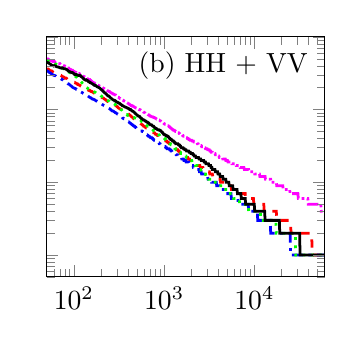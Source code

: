 % This file was created by matlab2tikz v0.0.7.
% Copyright (c) 2008--2010, Nico Schlömer <nico.schloemer@gmail.com>
% All rights reserved.
% 
% The latest updates can be retrieved from
%   http://www.mathworks.com/matlabcentral/fileexchange/22022-matlab2tikz
% where you can also make suggestions and rate matlab2tikz.
% 
\begin{tikzpicture}

% defining custom colors
\definecolor{mycolor1}{rgb}{1,0,1}


\begin{loglogaxis}[%
scale only axis,
width= 1.39in,
height= 1.2in,
xmin=50, xmax=60000,
ymin=0.0, ymax=1,
yticklabels={},
axis on top]
\addplot [
color=red,
dashed,
line width=1.0pt
]
coordinates{ (50,0.361) (51,0.361) (52,0.362) (52,0.362) (53,0.355) (53,0.355) (54,0.348) (55,0.34) (55,0.34) (56,0.342) (56,0.342) (57,0.34) (58,0.333) (58,0.333) (59,0.326) (60,0.322) (60,0.322) (61,0.322) (62,0.322) (62,0.322) (63,0.317) (64,0.312) (64,0.312) (65,0.307) (66,0.309) (67,0.31) (67,0.31) (68,0.307) (69,0.301) (70,0.297) (70,0.297) (71,0.298) (72,0.296) (73,0.291) (74,0.287) (74,0.287) (75,0.282) (76,0.283) (77,0.282) (78,0.278) (79,0.274) (80,0.27) (80,0.27) (81,0.271) (82,0.272) (83,0.269) (84,0.266) (85,0.262) (86,0.262) (87,0.263) (88,0.258) (89,0.255) (90,0.251) (91,0.251) (92,0.251) (93,0.248) (94,0.247) (95,0.245) (96,0.245) (97,0.245) (98,0.242) (99,0.239) (100,0.237) (102,0.237) (103,0.235) (104,0.233) (105,0.23) (106,0.23) (107,0.23) (109,0.225) (110,0.222) (111,0.222) (112,0.223) (113,0.22) (115,0.217) (116,0.217) (117,0.217) (119,0.211) (120,0.21) (121,0.209) (123,0.207) (124,0.205) (125,0.204) (127,0.204) (128,0.202) (130,0.198) (131,0.198) (132,0.198) (134,0.194) (135,0.193) (137,0.192) (138,0.191) (140,0.188) (142,0.189) (143,0.187) (145,0.185) (146,0.186) (148,0.185) (150,0.182) (151,0.183) (153,0.181) (155,0.178) (156,0.178) (158,0.178) (160,0.175) (162,0.175) (163,0.174) (165,0.171) (167,0.171) (169,0.168) (171,0.167) (173,0.166) (175,0.164) (177,0.163) (178,0.162) (180,0.16) (182,0.16) (184,0.159) (187,0.158) (189,0.156) (191,0.156) (193,0.155) (195,0.152) (197,0.151) (199,0.15) (202,0.149) (204,0.147) (206,0.146) (208,0.146) (211,0.145) (213,0.144) (215,0.142) (218,0.14) (220,0.139) (223,0.138) (225,0.136) (228,0.135) (230,0.133) (233,0.132) (235,0.13) (238,0.129) (240,0.129) (243,0.128) (246,0.127) (249,0.126) (251,0.126) (254,0.125) (257,0.124) (260,0.122) (263,0.122) (266,0.12) (268,0.12) (271,0.12) (274,0.12) (278,0.118) (281,0.117) (284,0.116) (287,0.116) (290,0.114) (293,0.113) (297,0.112) (300,0.11) (303,0.109) (306,0.109) (310,0.106) (313,0.105) (317,0.104) (320,0.103) (324,0.103) (327,0.102) (331,0.101) (335,0.101) (338,0.101) (342,0.1) (346,0.098) (350,0.097) (354,0.096) (358,0.095) (362,0.095) (366,0.094) (370,0.093) (374,0.092) (378,0.093) (382,0.092) (386,0.09) (391,0.089) (395,0.088) (399,0.088) (404,0.087) (408,0.085) (413,0.085) (417,0.084) (422,0.083) (427,0.082) (431,0.081) (436,0.08) (441,0.079) (446,0.078) (451,0.077) (456,0.076) (461,0.075) (466,0.075) (471,0.073) (476,0.073) (482,0.072) (487,0.071) (492,0.071) (498,0.07) (503,0.07) (509,0.069) (515,0.068) (520,0.067) (526,0.066) (532,0.066) (538,0.065) (544,0.065) (550,0.064) (556,0.064) (562,0.063) (568,0.062) (575,0.062) (581,0.061) (587,0.06) (594,0.059) (601,0.059) (607,0.059) (614,0.058) (621,0.057) (628,0.057) (635,0.056) (642,0.056) (649,0.056) (656,0.055) (663,0.055) (670,0.054) (678,0.054) (685,0.053) (693,0.052) (701,0.052) (708,0.052) (716,0.051) (724,0.051) (732,0.05) (740,0.049) (749,0.049) (757,0.049) (765,0.048) (774,0.048) (782,0.048) (791,0.047) (800,0.046) (809,0.046) (818,0.046) (827,0.045) (836,0.045) (845,0.044) (854,0.044) (864,0.044) (873,0.043) (883,0.043) (893,0.043) (903,0.042) (913,0.042) (923,0.042) (933,0.041) (944,0.04) (954,0.04) (965,0.04) (975,0.039) (986,0.039) (997,0.039) (1008,0.038) (1019,0.038) (1030,0.038) (1042,0.037) (1053,0.037) (1065,0.037) (1077,0.036) (1089,0.036) (1101,0.036) (1113,0.035) (1125,0.035) (1138,0.034) (1151,0.034) (1163,0.034) (1176,0.033) (1189,0.033) (1202,0.033) (1216,0.032) (1229,0.032) (1243,0.031) (1257,0.031) (1270,0.031) (1285,0.03) (1299,0.03) (1313,0.03) (1328,0.029) (1342,0.029) (1357,0.029) (1372,0.028) (1387,0.028) (1403,0.028) (1418,0.028) (1434,0.027) (1450,0.027) (1466,0.027) (1482,0.026) (1499,0.026) (1515,0.025) (1532,0.025) (1549,0.025) (1566,0.025) (1584,0.024) (1601,0.024) (1619,0.024) (1637,0.024) (1655,0.023) (1673,0.023) (1692,0.023) (1711,0.023) (1730,0.022) (1749,0.022) (1768,0.022) (1788,0.022) (1807,0.022) (1827,0.022) (1848,0.021) (1868,0.021) (1889,0.021) (1910,0.021) (1931,0.02) (1952,0.02) (1974,0.02) (1996,0.02) (2018,0.02) (2040,0.019) (2063,0.019) (2086,0.019) (2109,0.019) (2132,0.019) (2156,0.018) (2180,0.018) (2204,0.018) (2228,0.018) (2253,0.018) (2278,0.018) (2303,0.018) (2329,0.017) (2354,0.017) (2380,0.017) (2407,0.017) (2433,0.017) (2460,0.017) (2488,0.017) (2515,0.016) (2543,0.016) (2571,0.016) (2600,0.016) (2629,0.016) (2658,0.016) (2687,0.016) (2717,0.015) (2747,0.015) (2777,0.015) (2808,0.015) (2839,0.015) (2871,0.015) (2902,0.014) (2935,0.014) (2967,0.014) (3000,0.014) (3033,0.014) (3067,0.014) (3101,0.014) (3135,0.014) (3170,0.014) (3205,0.013) (3240,0.013) (3276,0.013) (3313,0.013) (3349,0.013) (3386,0.013) (3424,0.013) (3462,0.012) (3500,0.012) (3539,0.012) (3578,0.012) (3618,0.012) (3658,0.012) (3698,0.012) (3739,0.012) (3781,0.011) (3823,0.011) (3865,0.011) (3908,0.011) (3951,0.011) (3995,0.011) (4039,0.011) (4084,0.011) (4129,0.011) (4175,0.011) (4221,0.01) (4268,0.01) (4315,0.01) (4363,0.01) (4411,0.01) (4460,0.01) (4509,0.01) (4559,0.01) (4610,0.01) (4661,0.01) (4712,0.01) (4765,0.009) (4817,0.009) (4871,0.009) (4925,0.009) (4979,0.009) (5034,0.009) (5090,0.009) (5147,0.009) (5204,0.009) (5261,0.009) (5319,0.009) (5378,0.009) (5438,0.009) (5498,0.009) (5559,0.008) (5621,0.008) (5683,0.008) (5746,0.008) (5809,0.008) (5874,0.008) (5939,0.008) (6005,0.008) (6071,0.008) (6138,0.008) (6206,0.008) (6275,0.008) (6345,0.008) (6415,0.008) (6486,0.007) (6558,0.007) (6630,0.007) (6704,0.007) (6778,0.007) (6853,0.007) (6929,0.007) (7006,0.007) (7083,0.007) (7162,0.007) (7241,0.007) (7321,0.007) (7402,0.007) (7484,0.007) (7567,0.007) (7651,0.007) (7736,0.007) (7821,0.007) (7908,0.007) (7996,0.006) (8084,0.006) (8174,0.006) (8264,0.006) (8356,0.006) (8448,0.006) (8542,0.006) (8636,0.006) (8732,0.006) (8829,0.006) (8926,0.006) (9025,0.006) (9125,0.006) (9226,0.006) (9329,0.006) (9432,0.006) (9536,0.006) (9642,0.006) (9749,0.006) (9857,0.005) (9966,0.005) (10076,0.005) (10188,0.005) (10301,0.005) (10415,0.005) (10530,0.005) (10647,0.005) (10764,0.005) (10884,0.005) (11004,0.005) (11126,0.005) (11249,0.005) (11374,0.005) (11500,0.005) (11627,0.005) (11756,0.005) (11886,0.005) (12018,0.005) (12151,0.005) (12285,0.005) (12422,0.005) (12559,0.005) (12698,0.005) (12839,0.004) (12981,0.004) (13125,0.004) (13270,0.004) (13417,0.004) (13566,0.004) (13716,0.004) (13868,0.004) (14021,0.004) (14177,0.004) (14334,0.004) (14492,0.004) (14653,0.004) (14815,0.004) (14979,0.004) (15145,0.004) (15313,0.004) (15482,0.004) (15654,0.004) (15827,0.004) (16002,0.004) (16180,0.004) (16359,0.004) (16540,0.004) (16723,0.004) (16908,0.004) (17096,0.004) (17285,0.004) (17476,0.004) (17670,0.003) (17866,0.003) (18063,0.003) (18263,0.003) (18466,0.003) (18670,0.003) (18877,0.003) (19086,0.003) (19297,0.003) (19511,0.003) (19727,0.003) (19946,0.003) (20166,0.003) (20390,0.003) (20616,0.003) (20844,0.003) (21075,0.003) (21308,0.003) (21544,0.003) (21783,0.003) (22024,0.003) (22268,0.003) (22514,0.003) (22764,0.003) (23016,0.003) (23271,0.003) (23528,0.003) (23789,0.003) (24052,0.003) (24319,0.003) (24588,0.003) (24860,0.003) (25136,0.003) (25414,0.002) (25695,0.002) (25980,0.002) (26268,0.002) (26559,0.002) (26853,0.002) (27150,0.002) (27451,0.002) (27755,0.002) (28062,0.002) (28373,0.002) (28687,0.002) (29005,0.002) (29326,0.002) (29651,0.002) (29979,0.002) (30311,0.002) (30647,0.002) (30986,0.002) (31329,0.002) (31676,0.002) (32027,0.002) (32382,0.002) (32740,0.002) (33103,0.002) (33470,0.002) (33840,0.002) (34215,0.002) (34594,0.002) (34977,0.002) (35364,0.002) (35756,0.002) (36152,0.002) (36552,0.002) (36957,0.002) (37366,0.002) (37780,0.002) (38198,0.002) (38621,0.002) (39049,0.002) (39482,0.002) (39919,0.002) (40361,0.002) (40808,0.002) (41260,0.002) (41717,0.002) (42179,0.002) (42646,0.002) (43118,0.002) (43595,0.001) (44078,0.001) (44566,0.001) (45060,0.001) (45559,0.001) (46063,0.001) (46574,0.001) (47089,0.001) (47611,0.001) (48138,0.001) (48671,0.001) (49210,0.001) (49755,0.001) (50306,0.001) (50863,0.001) (51426,0.001) (51996,0.001) (52572,0.001) (53154,0.001) (53743,0.001) (54338,0.001) (54939,0.001) (55548,0.001) (56163,0.001) (56785,0.001) (57414,0.001) (58050,0.001) (58692,0.001) (59342,0.001) (60000,0.001)
};

\addplot [
color=mycolor1,
dash pattern=on 4pt off 1pt on 1pt off 1pt on 1pt off 1pt,
line width=1.0pt
]
coordinates{ (50,0.499) (51,0.498) (52,0.497) (52,0.497) (53,0.486) (53,0.486) (54,0.472) (55,0.471) (55,0.471) (56,0.472) (56,0.472) (57,0.472) (58,0.46) (58,0.46) (59,0.459) (60,0.458) (60,0.458) (61,0.459) (62,0.447) (62,0.447) (63,0.437) (64,0.437) (64,0.437) (65,0.435) (66,0.435) (67,0.426) (67,0.426) (68,0.426) (69,0.428) (70,0.429) (70,0.429) (71,0.42) (72,0.412) (73,0.412) (74,0.412) (74,0.412) (75,0.411) (76,0.404) (77,0.402) (78,0.401) (79,0.4) (80,0.392) (80,0.392) (81,0.384) (82,0.382) (83,0.381) (84,0.382) (85,0.374) (86,0.373) (87,0.374) (88,0.373) (89,0.364) (90,0.357) (91,0.358) (92,0.357) (93,0.355) (94,0.349) (95,0.349) (96,0.349) (97,0.348) (98,0.342) (99,0.335) (100,0.336) (102,0.333) (103,0.328) (104,0.327) (105,0.326) (106,0.325) (107,0.319) (109,0.314) (110,0.313) (111,0.315) (112,0.311) (113,0.311) (115,0.313) (116,0.308) (117,0.303) (119,0.305) (120,0.305) (121,0.299) (123,0.298) (124,0.297) (125,0.293) (127,0.289) (128,0.286) (130,0.281) (131,0.282) (132,0.282) (134,0.278) (135,0.274) (137,0.275) (138,0.275) (140,0.269) (142,0.267) (143,0.264) (145,0.261) (146,0.26) (148,0.257) (150,0.256) (151,0.257) (153,0.251) (155,0.248) (156,0.249) (158,0.245) (160,0.242) (162,0.236) (163,0.237) (165,0.236) (167,0.233) (169,0.233) (171,0.227) (173,0.226) (175,0.224) (177,0.223) (178,0.222) (180,0.218) (182,0.219) (184,0.217) (187,0.216) (189,0.212) (191,0.212) (193,0.21) (195,0.21) (197,0.209) (199,0.208) (202,0.206) (204,0.206) (206,0.205) (208,0.202) (211,0.199) (213,0.197) (215,0.194) (218,0.194) (220,0.192) (223,0.192) (225,0.188) (228,0.188) (230,0.187) (233,0.184) (235,0.183) (238,0.181) (240,0.181) (243,0.179) (246,0.177) (249,0.177) (251,0.175) (254,0.173) (257,0.171) (260,0.17) (263,0.168) (266,0.168) (268,0.167) (271,0.165) (274,0.163) (278,0.163) (281,0.162) (284,0.16) (287,0.159) (290,0.159) (293,0.156) (297,0.154) (300,0.153) (303,0.152) (306,0.15) (310,0.148) (313,0.148) (317,0.145) (320,0.144) (324,0.142) (327,0.142) (331,0.14) (335,0.139) (338,0.138) (342,0.136) (346,0.135) (350,0.134) (354,0.134) (358,0.133) (362,0.131) (366,0.13) (370,0.129) (374,0.128) (378,0.127) (382,0.126) (386,0.125) (391,0.123) (395,0.123) (399,0.122) (404,0.12) (408,0.12) (413,0.119) (417,0.117) (422,0.116) (427,0.114) (431,0.114) (436,0.113) (441,0.112) (446,0.113) (451,0.112) (456,0.111) (461,0.11) (466,0.109) (471,0.108) (476,0.107) (482,0.106) (487,0.105) (492,0.105) (498,0.104) (503,0.103) (509,0.103) (515,0.101) (520,0.101) (526,0.1) (532,0.1) (538,0.1) (544,0.099) (550,0.099) (556,0.098) (562,0.097) (568,0.096) (575,0.095) (581,0.094) (587,0.094) (594,0.092) (601,0.092) (607,0.091) (614,0.09) (621,0.088) (628,0.088) (635,0.087) (642,0.087) (649,0.086) (656,0.086) (663,0.085) (670,0.085) (678,0.084) (685,0.084) (693,0.082) (701,0.082) (708,0.081) (716,0.081) (724,0.08) (732,0.08) (740,0.08) (749,0.079) (757,0.079) (765,0.078) (774,0.078) (782,0.078) (791,0.077) (800,0.076) (809,0.076) (818,0.075) (827,0.074) (836,0.074) (845,0.074) (854,0.073) (864,0.072) (873,0.072) (883,0.072) (893,0.071) (903,0.07) (913,0.07) (923,0.069) (933,0.068) (944,0.068) (954,0.067) (965,0.066) (975,0.066) (986,0.065) (997,0.064) (1008,0.064) (1019,0.063) (1030,0.063) (1042,0.063) (1053,0.062) (1065,0.062) (1077,0.061) (1089,0.06) (1101,0.06) (1113,0.06) (1125,0.059) (1138,0.058) (1151,0.058) (1163,0.057) (1176,0.056) (1189,0.056) (1202,0.055) (1216,0.054) (1229,0.054) (1243,0.053) (1257,0.053) (1270,0.052) (1285,0.052) (1299,0.052) (1313,0.051) (1328,0.051) (1342,0.05) (1357,0.05) (1372,0.049) (1387,0.049) (1403,0.049) (1418,0.048) (1434,0.048) (1450,0.048) (1466,0.047) (1482,0.047) (1499,0.046) (1515,0.046) (1532,0.046) (1549,0.045) (1566,0.045) (1584,0.045) (1601,0.044) (1619,0.044) (1637,0.043) (1655,0.043) (1673,0.043) (1692,0.042) (1711,0.042) (1730,0.042) (1749,0.041) (1768,0.041) (1788,0.041) (1807,0.04) (1827,0.04) (1848,0.04) (1868,0.039) (1889,0.039) (1910,0.039) (1931,0.038) (1952,0.038) (1974,0.038) (1996,0.038) (2018,0.038) (2040,0.037) (2063,0.037) (2086,0.037) (2109,0.037) (2132,0.036) (2156,0.036) (2180,0.036) (2204,0.036) (2228,0.036) (2253,0.035) (2278,0.035) (2303,0.035) (2329,0.034) (2354,0.034) (2380,0.034) (2407,0.033) (2433,0.033) (2460,0.033) (2488,0.032) (2515,0.032) (2543,0.032) (2571,0.032) (2600,0.031) (2629,0.031) (2658,0.031) (2687,0.031) (2717,0.031) (2747,0.03) (2777,0.03) (2808,0.03) (2839,0.03) (2871,0.029) (2902,0.029) (2935,0.029) (2967,0.029) (3000,0.029) (3033,0.028) (3067,0.028) (3101,0.028) (3135,0.028) (3170,0.028) (3205,0.027) (3240,0.027) (3276,0.027) (3313,0.026) (3349,0.026) (3386,0.026) (3424,0.026) (3462,0.025) (3500,0.025) (3539,0.025) (3578,0.025) (3618,0.025) (3658,0.025) (3698,0.024) (3739,0.024) (3781,0.024) (3823,0.024) (3865,0.023) (3908,0.023) (3951,0.023) (3995,0.023) (4039,0.023) (4084,0.022) (4129,0.022) (4175,0.022) (4221,0.022) (4268,0.022) (4315,0.022) (4363,0.022) (4411,0.022) (4460,0.021) (4509,0.021) (4559,0.021) (4610,0.021) (4661,0.021) (4712,0.021) (4765,0.021) (4817,0.02) (4871,0.02) (4925,0.02) (4979,0.02) (5034,0.02) (5090,0.019) (5147,0.019) (5204,0.019) (5261,0.019) (5319,0.019) (5378,0.019) (5438,0.019) (5498,0.019) (5559,0.019) (5621,0.018) (5683,0.018) (5746,0.018) (5809,0.018) (5874,0.018) (5939,0.018) (6005,0.018) (6071,0.018) (6138,0.018) (6206,0.018) (6275,0.017) (6345,0.017) (6415,0.017) (6486,0.017) (6558,0.017) (6630,0.017) (6704,0.017) (6778,0.017) (6853,0.017) (6929,0.016) (7006,0.016) (7083,0.016) (7162,0.016) (7241,0.016) (7321,0.016) (7402,0.016) (7484,0.016) (7567,0.016) (7651,0.016) (7736,0.015) (7821,0.015) (7908,0.015) (7996,0.015) (8084,0.015) (8174,0.015) (8264,0.015) (8356,0.015) (8448,0.015) (8542,0.015) (8636,0.015) (8732,0.014) (8829,0.014) (8926,0.014) (9025,0.014) (9125,0.014) (9226,0.014) (9329,0.014) (9432,0.014) (9536,0.014) (9642,0.014) (9749,0.014) (9857,0.014) (9966,0.014) (10076,0.013) (10188,0.013) (10301,0.013) (10415,0.013) (10530,0.013) (10647,0.013) (10764,0.013) (10884,0.013) (11004,0.013) (11126,0.013) (11249,0.013) (11374,0.013) (11500,0.012) (11627,0.012) (11756,0.012) (11886,0.012) (12018,0.012) (12151,0.012) (12285,0.012) (12422,0.012) (12559,0.012) (12698,0.012) (12839,0.012) (12981,0.012) (13125,0.012) (13270,0.011) (13417,0.011) (13566,0.011) (13716,0.011) (13868,0.011) (14021,0.011) (14177,0.011) (14334,0.011) (14492,0.011) (14653,0.011) (14815,0.011) (14979,0.011) (15145,0.011) (15313,0.01) (15482,0.01) (15654,0.01) (15827,0.01) (16002,0.01) (16180,0.01) (16359,0.01) (16540,0.01) (16723,0.01) (16908,0.01) (17096,0.01) (17285,0.01) (17476,0.01) (17670,0.009) (17866,0.009) (18063,0.009) (18263,0.009) (18466,0.009) (18670,0.009) (18877,0.009) (19086,0.009) (19297,0.009) (19511,0.009) (19727,0.009) (19946,0.009) (20166,0.009) (20390,0.009) (20616,0.009) (20844,0.008) (21075,0.008) (21308,0.008) (21544,0.008) (21783,0.008) (22024,0.008) (22268,0.008) (22514,0.008) (22764,0.008) (23016,0.008) (23271,0.008) (23528,0.008) (23789,0.008) (24052,0.008) (24319,0.008) (24588,0.008) (24860,0.007) (25136,0.007) (25414,0.007) (25695,0.007) (25980,0.007) (26268,0.007) (26559,0.007) (26853,0.007) (27150,0.007) (27451,0.007) (27755,0.007) (28062,0.007) (28373,0.007) (28687,0.007) (29005,0.007) (29326,0.007) (29651,0.007) (29979,0.007) (30311,0.007) (30647,0.006) (30986,0.006) (31329,0.006) (31676,0.006) (32027,0.006) (32382,0.006) (32740,0.006) (33103,0.006) (33470,0.006) (33840,0.006) (34215,0.006) (34594,0.006) (34977,0.006) (35364,0.006) (35756,0.006) (36152,0.006) (36552,0.006) (36957,0.006) (37366,0.006) (37780,0.006) (38198,0.006) (38621,0.006) (39049,0.006) (39482,0.005) (39919,0.005) (40361,0.005) (40808,0.005) (41260,0.005) (41717,0.005) (42179,0.005) (42646,0.005) (43118,0.005) (43595,0.005) (44078,0.005) (44566,0.005) (45060,0.005) (45559,0.005) (46063,0.005) (46574,0.005) (47089,0.005) (47611,0.005) (48138,0.005) (48671,0.005) (49210,0.005) (49755,0.005) (50306,0.005) (50863,0.005) (51426,0.005) (51996,0.005) (52572,0.005) (53154,0.005) (53743,0.005) (54338,0.005) (54939,0.004) (55548,0.004) (56163,0.004) (56785,0.004) (57414,0.004) (58050,0.004) (58692,0.004) (59342,0.004) (60000,0.004)
};

\addplot [
color=blue,
dash pattern=on 4pt off 2pt on 1pt off 2pt,
line width=1.0pt
]
coordinates{ (50,0.343) (51,0.339) (52,0.335) (52,0.335) (53,0.328) (53,0.328) (54,0.322) (55,0.319) (55,0.319) (56,0.313) (56,0.313) (57,0.308) (58,0.303) (58,0.303) (59,0.3) (60,0.296) (60,0.296) (61,0.295) (62,0.293) (62,0.293) (63,0.29) (64,0.285) (64,0.285) (65,0.282) (66,0.278) (67,0.275) (67,0.275) (68,0.274) (69,0.272) (70,0.27) (70,0.27) (71,0.268) (72,0.264) (73,0.263) (74,0.26) (74,0.26) (75,0.257) (76,0.254) (77,0.249) (78,0.245) (79,0.243) (80,0.242) (80,0.242) (81,0.24) (82,0.237) (83,0.236) (84,0.234) (85,0.231) (86,0.227) (87,0.227) (88,0.224) (89,0.222) (90,0.22) (91,0.217) (92,0.214) (93,0.212) (94,0.21) (95,0.208) (96,0.205) (97,0.202) (98,0.201) (99,0.2) (100,0.199) (102,0.196) (103,0.195) (104,0.195) (105,0.194) (106,0.191) (107,0.191) (109,0.187) (110,0.185) (111,0.185) (112,0.183) (113,0.183) (115,0.179) (116,0.179) (117,0.178) (119,0.177) (120,0.175) (121,0.174) (123,0.172) (124,0.171) (125,0.17) (127,0.167) (128,0.166) (130,0.164) (131,0.164) (132,0.163) (134,0.161) (135,0.16) (137,0.159) (138,0.158) (140,0.156) (142,0.153) (143,0.154) (145,0.152) (146,0.151) (148,0.149) (150,0.148) (151,0.147) (153,0.146) (155,0.144) (156,0.144) (158,0.142) (160,0.14) (162,0.14) (163,0.139) (165,0.139) (167,0.138) (169,0.137) (171,0.136) (173,0.134) (175,0.133) (177,0.132) (178,0.131) (180,0.131) (182,0.13) (184,0.129) (187,0.127) (189,0.126) (191,0.125) (193,0.123) (195,0.123) (197,0.122) (199,0.12) (202,0.119) (204,0.119) (206,0.118) (208,0.117) (211,0.116) (213,0.115) (215,0.114) (218,0.113) (220,0.112) (223,0.111) (225,0.11) (228,0.109) (230,0.108) (233,0.108) (235,0.107) (238,0.106) (240,0.106) (243,0.105) (246,0.104) (249,0.103) (251,0.102) (254,0.101) (257,0.099) (260,0.098) (263,0.097) (266,0.096) (268,0.096) (271,0.096) (274,0.095) (278,0.094) (281,0.093) (284,0.092) (287,0.091) (290,0.091) (293,0.09) (297,0.089) (300,0.088) (303,0.087) (306,0.087) (310,0.086) (313,0.085) (317,0.085) (320,0.084) (324,0.083) (327,0.082) (331,0.081) (335,0.08) (338,0.079) (342,0.079) (346,0.077) (350,0.076) (354,0.076) (358,0.075) (362,0.075) (366,0.074) (370,0.073) (374,0.072) (378,0.072) (382,0.071) (386,0.07) (391,0.07) (395,0.069) (399,0.068) (404,0.068) (408,0.067) (413,0.066) (417,0.066) (422,0.065) (427,0.064) (431,0.064) (436,0.063) (441,0.062) (446,0.062) (451,0.061) (456,0.06) (461,0.06) (466,0.059) (471,0.059) (476,0.058) (482,0.057) (487,0.057) (492,0.056) (498,0.055) (503,0.055) (509,0.054) (515,0.054) (520,0.054) (526,0.053) (532,0.053) (538,0.052) (544,0.052) (550,0.051) (556,0.051) (562,0.051) (568,0.051) (575,0.05) (581,0.05) (587,0.049) (594,0.049) (601,0.048) (607,0.048) (614,0.047) (621,0.046) (628,0.046) (635,0.046) (642,0.045) (649,0.045) (656,0.044) (663,0.044) (670,0.043) (678,0.043) (685,0.043) (693,0.042) (701,0.042) (708,0.041) (716,0.041) (724,0.041) (732,0.041) (740,0.04) (749,0.04) (757,0.039) (765,0.039) (774,0.038) (782,0.038) (791,0.038) (800,0.037) (809,0.037) (818,0.037) (827,0.036) (836,0.036) (845,0.036) (854,0.036) (864,0.035) (873,0.035) (883,0.034) (893,0.034) (903,0.034) (913,0.033) (923,0.033) (933,0.033) (944,0.033) (954,0.033) (965,0.032) (975,0.032) (986,0.032) (997,0.031) (1008,0.031) (1019,0.031) (1030,0.031) (1042,0.03) (1053,0.03) (1065,0.03) (1077,0.029) (1089,0.029) (1101,0.029) (1113,0.029) (1125,0.029) (1138,0.029) (1151,0.028) (1163,0.028) (1176,0.028) (1189,0.027) (1202,0.027) (1216,0.027) (1229,0.026) (1243,0.026) (1257,0.026) (1270,0.026) (1285,0.026) (1299,0.025) (1313,0.025) (1328,0.025) (1342,0.025) (1357,0.024) (1372,0.024) (1387,0.024) (1403,0.024) (1418,0.023) (1434,0.023) (1450,0.023) (1466,0.023) (1482,0.022) (1499,0.022) (1515,0.022) (1532,0.022) (1549,0.022) (1566,0.021) (1584,0.021) (1601,0.021) (1619,0.021) (1637,0.021) (1655,0.02) (1673,0.02) (1692,0.02) (1711,0.02) (1730,0.02) (1749,0.019) (1768,0.019) (1788,0.019) (1807,0.019) (1827,0.019) (1848,0.019) (1868,0.019) (1889,0.018) (1910,0.018) (1931,0.018) (1952,0.018) (1974,0.018) (1996,0.017) (2018,0.017) (2040,0.017) (2063,0.017) (2086,0.017) (2109,0.016) (2132,0.016) (2156,0.016) (2180,0.016) (2204,0.016) (2228,0.016) (2253,0.016) (2278,0.015) (2303,0.015) (2329,0.015) (2354,0.015) (2380,0.015) (2407,0.015) (2433,0.015) (2460,0.014) (2488,0.014) (2515,0.014) (2543,0.014) (2571,0.014) (2600,0.013) (2629,0.013) (2658,0.013) (2687,0.013) (2717,0.013) (2747,0.013) (2777,0.013) (2808,0.013) (2839,0.013) (2871,0.012) (2902,0.012) (2935,0.012) (2967,0.012) (3000,0.012) (3033,0.012) (3067,0.011) (3101,0.011) (3135,0.011) (3170,0.011) (3205,0.011) (3240,0.011) (3276,0.011) (3313,0.011) (3349,0.01) (3386,0.01) (3424,0.01) (3462,0.01) (3500,0.01) (3539,0.01) (3578,0.01) (3618,0.01) (3658,0.01) (3698,0.01) (3739,0.01) (3781,0.01) (3823,0.009) (3865,0.009) (3908,0.009) (3951,0.009) (3995,0.009) (4039,0.009) (4084,0.009) (4129,0.008) (4175,0.008) (4221,0.008) (4268,0.008) (4315,0.008) (4363,0.008) (4411,0.008) (4460,0.008) (4509,0.008) (4559,0.008) (4610,0.008) (4661,0.008) (4712,0.008) (4765,0.008) (4817,0.007) (4871,0.007) (4925,0.007) (4979,0.007) (5034,0.007) (5090,0.007) (5147,0.007) (5204,0.007) (5261,0.007) (5319,0.007) (5378,0.007) (5438,0.007) (5498,0.007) (5559,0.006) (5621,0.006) (5683,0.006) (5746,0.006) (5809,0.006) (5874,0.006) (5939,0.006) (6005,0.006) (6071,0.006) (6138,0.006) (6206,0.006) (6275,0.006) (6345,0.006) (6415,0.006) (6486,0.006) (6558,0.006) (6630,0.005) (6704,0.005) (6778,0.005) (6853,0.005) (6929,0.005) (7006,0.005) (7083,0.005) (7162,0.005) (7241,0.005) (7321,0.005) (7402,0.005) (7484,0.005) (7567,0.005) (7651,0.005) (7736,0.005) (7821,0.005) (7908,0.005) (7996,0.005) (8084,0.005) (8174,0.005) (8264,0.005) (8356,0.005) (8448,0.005) (8542,0.005) (8636,0.004) (8732,0.004) (8829,0.004) (8926,0.004) (9025,0.004) (9125,0.004) (9226,0.004) (9329,0.004) (9432,0.004) (9536,0.004) (9642,0.004) (9749,0.004) (9857,0.004) (9966,0.004) (10076,0.004) (10188,0.004) (10301,0.004) (10415,0.004) (10530,0.004) (10647,0.004) (10764,0.004) (10884,0.003) (11004,0.003) (11126,0.003) (11249,0.003) (11374,0.003) (11500,0.003) (11627,0.003) (11756,0.003) (11886,0.003) (12018,0.003) (12151,0.003) (12285,0.003) (12422,0.003) (12559,0.003) (12698,0.003) (12839,0.003) (12981,0.003) (13125,0.003) (13270,0.003) (13417,0.003) (13566,0.003) (13716,0.003) (13868,0.003) (14021,0.003) (14177,0.003) (14334,0.003) (14492,0.003) (14653,0.003) (14815,0.003) (14979,0.003) (15145,0.002) (15313,0.002) (15482,0.002) (15654,0.002) (15827,0.002) (16002,0.002) (16180,0.002) (16359,0.002) (16540,0.002) (16723,0.002) (16908,0.002) (17096,0.002) (17285,0.002) (17476,0.002) (17670,0.002) (17866,0.002) (18063,0.002) (18263,0.002) (18466,0.002) (18670,0.002) (18877,0.002) (19086,0.002) (19297,0.002) (19511,0.002) (19727,0.002) (19946,0.002) (20166,0.002) (20390,0.002) (20616,0.002) (20844,0.002) (21075,0.002) (21308,0.002) (21544,0.002) (21783,0.002) (22024,0.002) (22268,0.002) (22514,0.002) (22764,0.002) (23016,0.002) (23271,0.002) (23528,0.002) (23789,0.002) (24052,0.002) (24319,0.002) (24588,0.002) (24860,0.002) (25136,0.001) (25414,0.001) (25695,0.001) (25980,0.001) (26268,0.001) (26559,0.001) (26853,0.001) (27150,0.001) (27451,0.001) (27755,0.001) (28062,0.001) (28373,0.001) (28687,0.001) (29005,0.001) (29326,0.001) (29651,0.001) (29979,0.001) (30311,0.001) (30647,0.001) (30986,0.001) (31329,0.001) (31676,0.001) (32027,0.001) (32382,0.001) (32740,0.001) (33103,0.001) (33470,0.001) (33840,0.001) (34215,0.001) (34594,0.001) (34977,0.001) (35364,0.001) (35756,0.001) (36152,0.001) (36552,0.001) (36957,0.001) (37366,0.001) (37780,0.001) (38198,0.001) (38621,0.001) (39049,0.001) (39482,0.001) (39919,0.001) (40361,0.001) (40808,0.001) (41260,0.001) (41717,0.001) (42179,0.001) (42646,0.001) (43118,0.001) (43595,0.001) (44078,0.001) (44566,0.001) (45060,0.001) (45559,0.001) (46063,0.001) (46574,0.001) (47089,0.001) (47611,0.001) (48138,0.001) (48671,0.001) (49210,0.001) (49755,0.001) (50306,0.001) (50863,0.001) (51426,0.001) (51996,0.001) (52572,0.001) (53154,0.001) (53743,0.001) (54338,0.001) (54939,0.001) (55548,0.001) (56163,0.001) (56785,0.001) (57414,0.001) (58050,0.001) (58692,0.001) (59342,0.001) (60000,0.001)
};

\addplot [
color=green,
dotted,
line width=1.0pt
]
coordinates{ (50,0.469) (51,0.462) (52,0.46) (52,0.46) (53,0.457) (53,0.457) (54,0.451) (55,0.45) (55,0.45) (56,0.449) (56,0.449) (57,0.445) (58,0.441) (58,0.441) (59,0.437) (60,0.435) (60,0.435) (61,0.43) (62,0.424) (62,0.424) (63,0.423) (64,0.418) (64,0.418) (65,0.412) (66,0.411) (67,0.404) (67,0.404) (68,0.4) (69,0.397) (70,0.392) (70,0.392) (71,0.388) (72,0.382) (73,0.377) (74,0.374) (74,0.374) (75,0.373) (76,0.367) (77,0.363) (78,0.361) (79,0.358) (80,0.358) (80,0.358) (81,0.355) (82,0.35) (83,0.347) (84,0.342) (85,0.338) (86,0.334) (87,0.33) (88,0.33) (89,0.327) (90,0.326) (91,0.322) (92,0.318) (93,0.317) (94,0.313) (95,0.314) (96,0.311) (97,0.307) (98,0.306) (99,0.303) (100,0.301) (102,0.294) (103,0.291) (104,0.287) (105,0.284) (106,0.283) (107,0.28) (109,0.273) (110,0.268) (111,0.267) (112,0.264) (113,0.262) (115,0.258) (116,0.256) (117,0.253) (119,0.247) (120,0.244) (121,0.241) (123,0.235) (124,0.23) (125,0.228) (127,0.223) (128,0.22) (130,0.214) (131,0.214) (132,0.213) (134,0.209) (135,0.207) (137,0.204) (138,0.201) (140,0.199) (142,0.197) (143,0.196) (145,0.194) (146,0.193) (148,0.192) (150,0.19) (151,0.19) (153,0.189) (155,0.187) (156,0.186) (158,0.186) (160,0.184) (162,0.183) (163,0.181) (165,0.179) (167,0.177) (169,0.175) (171,0.174) (173,0.173) (175,0.17) (177,0.168) (178,0.167) (180,0.167) (182,0.166) (184,0.165) (187,0.163) (189,0.161) (191,0.16) (193,0.16) (195,0.158) (197,0.157) (199,0.155) (202,0.154) (204,0.152) (206,0.151) (208,0.15) (211,0.15) (213,0.149) (215,0.148) (218,0.146) (220,0.145) (223,0.143) (225,0.141) (228,0.139) (230,0.137) (233,0.136) (235,0.135) (238,0.133) (240,0.132) (243,0.131) (246,0.131) (249,0.129) (251,0.13) (254,0.128) (257,0.127) (260,0.126) (263,0.125) (266,0.123) (268,0.122) (271,0.122) (274,0.121) (278,0.121) (281,0.12) (284,0.118) (287,0.118) (290,0.116) (293,0.115) (297,0.113) (300,0.112) (303,0.111) (306,0.109) (310,0.108) (313,0.106) (317,0.105) (320,0.104) (324,0.103) (327,0.102) (331,0.101) (335,0.1) (338,0.099) (342,0.097) (346,0.095) (350,0.094) (354,0.093) (358,0.091) (362,0.09) (366,0.089) (370,0.088) (374,0.087) (378,0.086) (382,0.086) (386,0.086) (391,0.084) (395,0.084) (399,0.083) (404,0.083) (408,0.082) (413,0.081) (417,0.081) (422,0.08) (427,0.08) (431,0.08) (436,0.08) (441,0.079) (446,0.079) (451,0.078) (456,0.078) (461,0.078) (466,0.077) (471,0.077) (476,0.077) (482,0.077) (487,0.077) (492,0.076) (498,0.076) (503,0.075) (509,0.074) (515,0.074) (520,0.074) (526,0.075) (532,0.073) (538,0.072) (544,0.072) (550,0.071) (556,0.07) (562,0.069) (568,0.068) (575,0.068) (581,0.067) (587,0.066) (594,0.066) (601,0.065) (607,0.064) (614,0.063) (621,0.063) (628,0.062) (635,0.061) (642,0.061) (649,0.06) (656,0.06) (663,0.059) (670,0.059) (678,0.058) (685,0.058) (693,0.057) (701,0.056) (708,0.056) (716,0.055) (724,0.055) (732,0.054) (740,0.054) (749,0.053) (757,0.052) (765,0.052) (774,0.051) (782,0.051) (791,0.05) (800,0.049) (809,0.048) (818,0.048) (827,0.047) (836,0.047) (845,0.047) (854,0.046) (864,0.045) (873,0.045) (883,0.045) (893,0.044) (903,0.043) (913,0.043) (923,0.043) (933,0.043) (944,0.043) (954,0.042) (965,0.042) (975,0.041) (986,0.041) (997,0.041) (1008,0.04) (1019,0.04) (1030,0.039) (1042,0.039) (1053,0.038) (1065,0.038) (1077,0.037) (1089,0.037) (1101,0.037) (1113,0.036) (1125,0.036) (1138,0.035) (1151,0.034) (1163,0.034) (1176,0.034) (1189,0.033) (1202,0.033) (1216,0.032) (1229,0.032) (1243,0.031) (1257,0.031) (1270,0.031) (1285,0.03) (1299,0.03) (1313,0.029) (1328,0.029) (1342,0.029) (1357,0.028) (1372,0.028) (1387,0.028) (1403,0.028) (1418,0.027) (1434,0.027) (1450,0.027) (1466,0.027) (1482,0.026) (1499,0.026) (1515,0.026) (1532,0.025) (1549,0.025) (1566,0.025) (1584,0.025) (1601,0.024) (1619,0.024) (1637,0.024) (1655,0.024) (1673,0.023) (1692,0.023) (1711,0.023) (1730,0.023) (1749,0.023) (1768,0.022) (1788,0.022) (1807,0.022) (1827,0.022) (1848,0.022) (1868,0.021) (1889,0.021) (1910,0.021) (1931,0.021) (1952,0.02) (1974,0.02) (1996,0.02) (2018,0.02) (2040,0.019) (2063,0.019) (2086,0.019) (2109,0.019) (2132,0.018) (2156,0.018) (2180,0.018) (2204,0.018) (2228,0.017) (2253,0.017) (2278,0.017) (2303,0.017) (2329,0.017) (2354,0.016) (2380,0.016) (2407,0.016) (2433,0.015) (2460,0.015) (2488,0.015) (2515,0.015) (2543,0.015) (2571,0.014) (2600,0.014) (2629,0.014) (2658,0.014) (2687,0.014) (2717,0.013) (2747,0.013) (2777,0.013) (2808,0.013) (2839,0.013) (2871,0.013) (2902,0.012) (2935,0.012) (2967,0.012) (3000,0.012) (3033,0.012) (3067,0.012) (3101,0.011) (3135,0.011) (3170,0.011) (3205,0.011) (3240,0.011) (3276,0.011) (3313,0.011) (3349,0.011) (3386,0.011) (3424,0.011) (3462,0.01) (3500,0.01) (3539,0.01) (3578,0.01) (3618,0.01) (3658,0.01) (3698,0.01) (3739,0.01) (3781,0.01) (3823,0.01) (3865,0.01) (3908,0.01) (3951,0.01) (3995,0.01) (4039,0.009) (4084,0.009) (4129,0.009) (4175,0.009) (4221,0.009) (4268,0.009) (4315,0.009) (4363,0.009) (4411,0.009) (4460,0.008) (4509,0.008) (4559,0.008) (4610,0.008) (4661,0.008) (4712,0.008) (4765,0.008) (4817,0.008) (4871,0.008) (4925,0.008) (4979,0.008) (5034,0.008) (5090,0.008) (5147,0.007) (5204,0.007) (5261,0.007) (5319,0.007) (5378,0.007) (5438,0.007) (5498,0.007) (5559,0.007) (5621,0.007) (5683,0.007) (5746,0.007) (5809,0.007) (5874,0.006) (5939,0.006) (6005,0.006) (6071,0.006) (6138,0.006) (6206,0.006) (6275,0.006) (6345,0.006) (6415,0.006) (6486,0.006) (6558,0.006) (6630,0.006) (6704,0.006) (6778,0.006) (6853,0.005) (6929,0.005) (7006,0.005) (7083,0.005) (7162,0.005) (7241,0.005) (7321,0.005) (7402,0.005) (7484,0.005) (7567,0.005) (7651,0.005) (7736,0.005) (7821,0.005) (7908,0.005) (7996,0.005) (8084,0.005) (8174,0.005) (8264,0.005) (8356,0.005) (8448,0.005) (8542,0.005) (8636,0.004) (8732,0.004) (8829,0.004) (8926,0.004) (9025,0.004) (9125,0.004) (9226,0.004) (9329,0.004) (9432,0.004) (9536,0.004) (9642,0.004) (9749,0.004) (9857,0.004) (9966,0.004) (10076,0.004) (10188,0.004) (10301,0.004) (10415,0.004) (10530,0.004) (10647,0.004) (10764,0.004) (10884,0.004) (11004,0.004) (11126,0.004) (11249,0.004) (11374,0.004) (11500,0.004) (11627,0.004) (11756,0.003) (11886,0.003) (12018,0.003) (12151,0.003) (12285,0.003) (12422,0.003) (12559,0.003) (12698,0.003) (12839,0.003) (12981,0.003) (13125,0.003) (13270,0.003) (13417,0.003) (13566,0.003) (13716,0.003) (13868,0.003) (14021,0.003) (14177,0.003) (14334,0.003) (14492,0.003) (14653,0.003) (14815,0.003) (14979,0.003) (15145,0.003) (15313,0.003) (15482,0.003) (15654,0.003) (15827,0.003) (16002,0.003) (16180,0.003) (16359,0.003) (16540,0.003) (16723,0.003) (16908,0.003) (17096,0.003) (17285,0.003) (17476,0.002) (17670,0.002) (17866,0.002) (18063,0.002) (18263,0.002) (18466,0.002) (18670,0.002) (18877,0.002) (19086,0.002) (19297,0.002) (19511,0.002) (19727,0.002) (19946,0.002) (20166,0.002) (20390,0.002) (20616,0.002) (20844,0.002) (21075,0.002) (21308,0.002) (21544,0.002) (21783,0.002) (22024,0.002) (22268,0.002) (22514,0.002) (22764,0.002) (23016,0.002) (23271,0.002) (23528,0.002) (23789,0.002) (24052,0.002) (24319,0.002) (24588,0.002) (24860,0.002) (25136,0.002) (25414,0.002) (25695,0.002) (25980,0.002) (26268,0.002) (26559,0.002) (26853,0.002) (27150,0.002) (27451,0.002) (27755,0.002) (28062,0.002) (28373,0.002) (28687,0.001) (29005,0.001) (29326,0.001) (29651,0.001) (29979,0.001) (30311,0.001) (30647,0.001) (30986,0.001) (31329,0.001) (31676,0.001) (32027,0.001) (32382,0.001) (32740,0.001) (33103,0.001) (33470,0.001) (33840,0.001) (34215,0.001) (34594,0.001) (34977,0.001) (35364,0.001) (35756,0.001) (36152,0.001) (36552,0.001) (36957,0.001) (37366,0.001) (37780,0.001) (38198,0.001) (38621,0.001) (39049,0.001) (39482,0.001) (39919,0.001) (40361,0.001) (40808,0.001) (41260,0.001) (41717,0.001) (42179,0.001) (42646,0.001) (43118,0.001) (43595,0.001) (44078,0.001) (44566,0.001) (45060,0.001) (45559,0.001) (46063,0.001) (46574,0.001) (47089,0.001) (47611,0.001) (48138,0.001) (48671,0.001) (49210,0.001) (49755,0.001) (50306,0.001) (50863,0.001) (51426,0.001) (51996,0.001) (52572,0.001) (53154,0.001) (53743,0.001) (54338,0.001) (54939,0.001) (55548,0.001) (56163,0.001) (56785,0.001) (57414,0.001) (58050,0.001) (58692,0.001) (59342,0.001) (60000,0.001)
};

\addplot [
color=black,
solid,
line width=1.0pt
]
coordinates{ (50,0.446) (51,0.446) (52,0.439) (52,0.439) (53,0.434) (53,0.434) (54,0.426) (55,0.421) (55,0.421) (56,0.414) (56,0.414) (57,0.407) (58,0.405) (58,0.405) (59,0.402) (60,0.398) (60,0.398) (61,0.402) (62,0.4) (62,0.4) (63,0.397) (64,0.39) (64,0.39) (65,0.389) (66,0.386) (67,0.386) (67,0.386) (68,0.382) (69,0.38) (70,0.377) (70,0.377) (71,0.374) (72,0.376) (73,0.372) (74,0.375) (74,0.375) (75,0.373) (76,0.371) (77,0.367) (78,0.365) (79,0.365) (80,0.365) (80,0.365) (81,0.363) (82,0.359) (83,0.357) (84,0.352) (85,0.349) (86,0.343) (87,0.338) (88,0.336) (89,0.335) (90,0.331) (91,0.328) (92,0.328) (93,0.327) (94,0.323) (95,0.324) (96,0.324) (97,0.323) (98,0.319) (99,0.315) (100,0.312) (102,0.304) (103,0.303) (104,0.306) (105,0.307) (106,0.306) (107,0.304) (109,0.299) (110,0.297) (111,0.298) (112,0.298) (113,0.295) (115,0.296) (116,0.296) (117,0.293) (119,0.288) (120,0.29) (121,0.287) (123,0.281) (124,0.278) (125,0.275) (127,0.27) (128,0.266) (130,0.262) (131,0.26) (132,0.257) (134,0.257) (135,0.255) (137,0.257) (138,0.255) (140,0.252) (142,0.251) (143,0.248) (145,0.243) (146,0.241) (148,0.241) (150,0.237) (151,0.238) (153,0.235) (155,0.233) (156,0.231) (158,0.229) (160,0.227) (162,0.225) (163,0.224) (165,0.221) (167,0.22) (169,0.216) (171,0.217) (173,0.216) (175,0.213) (177,0.211) (178,0.21) (180,0.207) (182,0.207) (184,0.205) (187,0.202) (189,0.201) (191,0.2) (193,0.198) (195,0.196) (197,0.194) (199,0.191) (202,0.188) (204,0.187) (206,0.184) (208,0.182) (211,0.179) (213,0.177) (215,0.175) (218,0.172) (220,0.17) (223,0.168) (225,0.167) (228,0.164) (230,0.162) (233,0.16) (235,0.158) (238,0.155) (240,0.154) (243,0.154) (246,0.153) (249,0.15) (251,0.148) (254,0.146) (257,0.144) (260,0.143) (263,0.141) (266,0.139) (268,0.138) (271,0.137) (274,0.136) (278,0.135) (281,0.133) (284,0.134) (287,0.133) (290,0.131) (293,0.13) (297,0.128) (300,0.127) (303,0.126) (306,0.126) (310,0.124) (313,0.123) (317,0.123) (320,0.122) (324,0.12) (327,0.12) (331,0.118) (335,0.117) (338,0.116) (342,0.114) (346,0.113) (350,0.113) (354,0.112) (358,0.111) (362,0.11) (366,0.109) (370,0.109) (374,0.108) (378,0.108) (382,0.107) (386,0.106) (391,0.105) (395,0.105) (399,0.104) (404,0.103) (408,0.103) (413,0.101) (417,0.1) (422,0.1) (427,0.1) (431,0.099) (436,0.097) (441,0.096) (446,0.095) (451,0.095) (456,0.094) (461,0.093) (466,0.092) (471,0.091) (476,0.089) (482,0.088) (487,0.087) (492,0.086) (498,0.085) (503,0.084) (509,0.083) (515,0.082) (520,0.081) (526,0.081) (532,0.081) (538,0.08) (544,0.078) (550,0.077) (556,0.076) (562,0.076) (568,0.075) (575,0.074) (581,0.073) (587,0.072) (594,0.072) (601,0.072) (607,0.071) (614,0.07) (621,0.07) (628,0.069) (635,0.068) (642,0.068) (649,0.067) (656,0.067) (663,0.066) (670,0.066) (678,0.065) (685,0.064) (693,0.063) (701,0.062) (708,0.062) (716,0.062) (724,0.062) (732,0.061) (740,0.06) (749,0.059) (757,0.059) (765,0.059) (774,0.058) (782,0.057) (791,0.056) (800,0.056) (809,0.055) (818,0.055) (827,0.054) (836,0.054) (845,0.053) (854,0.053) (864,0.053) (873,0.053) (883,0.052) (893,0.052) (903,0.052) (913,0.051) (923,0.051) (933,0.05) (944,0.049) (954,0.049) (965,0.048) (975,0.047) (986,0.046) (997,0.046) (1008,0.045) (1019,0.045) (1030,0.045) (1042,0.044) (1053,0.044) (1065,0.044) (1077,0.043) (1089,0.043) (1101,0.043) (1113,0.042) (1125,0.042) (1138,0.041) (1151,0.04) (1163,0.04) (1176,0.039) (1189,0.039) (1202,0.039) (1216,0.038) (1229,0.038) (1243,0.037) (1257,0.037) (1270,0.037) (1285,0.036) (1299,0.036) (1313,0.035) (1328,0.035) (1342,0.034) (1357,0.034) (1372,0.034) (1387,0.034) (1403,0.034) (1418,0.034) (1434,0.033) (1450,0.033) (1466,0.033) (1482,0.032) (1499,0.032) (1515,0.031) (1532,0.031) (1549,0.03) (1566,0.03) (1584,0.03) (1601,0.03) (1619,0.03) (1637,0.029) (1655,0.029) (1673,0.029) (1692,0.028) (1711,0.028) (1730,0.028) (1749,0.028) (1768,0.027) (1788,0.027) (1807,0.027) (1827,0.027) (1848,0.027) (1868,0.027) (1889,0.026) (1910,0.026) (1931,0.026) (1952,0.026) (1974,0.025) (1996,0.025) (2018,0.025) (2040,0.025) (2063,0.025) (2086,0.024) (2109,0.024) (2132,0.024) (2156,0.023) (2180,0.023) (2204,0.023) (2228,0.023) (2253,0.022) (2278,0.022) (2303,0.022) (2329,0.022) (2354,0.022) (2380,0.022) (2407,0.022) (2433,0.021) (2460,0.021) (2488,0.021) (2515,0.021) (2543,0.021) (2571,0.02) (2600,0.02) (2629,0.02) (2658,0.02) (2687,0.02) (2717,0.02) (2747,0.02) (2777,0.019) (2808,0.019) (2839,0.019) (2871,0.019) (2902,0.018) (2935,0.018) (2967,0.018) (3000,0.018) (3033,0.018) (3067,0.018) (3101,0.018) (3135,0.017) (3170,0.017) (3205,0.017) (3240,0.017) (3276,0.017) (3313,0.016) (3349,0.016) (3386,0.016) (3424,0.015) (3462,0.015) (3500,0.015) (3539,0.015) (3578,0.015) (3618,0.015) (3658,0.015) (3698,0.014) (3739,0.014) (3781,0.014) (3823,0.014) (3865,0.014) (3908,0.014) (3951,0.013) (3995,0.013) (4039,0.013) (4084,0.013) (4129,0.013) (4175,0.012) (4221,0.012) (4268,0.012) (4315,0.012) (4363,0.012) (4411,0.012) (4460,0.012) (4509,0.011) (4559,0.011) (4610,0.011) (4661,0.011) (4712,0.011) (4765,0.011) (4817,0.011) (4871,0.01) (4925,0.01) (4979,0.01) (5034,0.01) (5090,0.01) (5147,0.01) (5204,0.01) (5261,0.009) (5319,0.009) (5378,0.009) (5438,0.009) (5498,0.009) (5559,0.009) (5621,0.009) (5683,0.009) (5746,0.009) (5809,0.008) (5874,0.008) (5939,0.008) (6005,0.008) (6071,0.008) (6138,0.008) (6206,0.008) (6275,0.008) (6345,0.008) (6415,0.008) (6486,0.007) (6558,0.007) (6630,0.007) (6704,0.007) (6778,0.007) (6853,0.007) (6929,0.007) (7006,0.007) (7083,0.007) (7162,0.006) (7241,0.006) (7321,0.006) (7402,0.006) (7484,0.006) (7567,0.006) (7651,0.006) (7736,0.006) (7821,0.006) (7908,0.006) (7996,0.005) (8084,0.005) (8174,0.005) (8264,0.005) (8356,0.005) (8448,0.005) (8542,0.005) (8636,0.005) (8732,0.005) (8829,0.005) (8926,0.005) (9025,0.005) (9125,0.005) (9226,0.005) (9329,0.005) (9432,0.005) (9536,0.005) (9642,0.005) (9749,0.005) (9857,0.005) (9966,0.005) (10076,0.004) (10188,0.004) (10301,0.004) (10415,0.004) (10530,0.004) (10647,0.004) (10764,0.004) (10884,0.004) (11004,0.004) (11126,0.004) (11249,0.004) (11374,0.004) (11500,0.004) (11627,0.004) (11756,0.004) (11886,0.004) (12018,0.004) (12151,0.004) (12285,0.004) (12422,0.004) (12559,0.004) (12698,0.004) (12839,0.004) (12981,0.004) (13125,0.003) (13270,0.003) (13417,0.003) (13566,0.003) (13716,0.003) (13868,0.003) (14021,0.003) (14177,0.003) (14334,0.003) (14492,0.003) (14653,0.003) (14815,0.003) (14979,0.003) (15145,0.003) (15313,0.003) (15482,0.003) (15654,0.003) (15827,0.003) (16002,0.003) (16180,0.003) (16359,0.003) (16540,0.003) (16723,0.003) (16908,0.003) (17096,0.003) (17285,0.003) (17476,0.003) (17670,0.003) (17866,0.003) (18063,0.003) (18263,0.003) (18466,0.003) (18670,0.003) (18877,0.003) (19086,0.002) (19297,0.002) (19511,0.002) (19727,0.002) (19946,0.002) (20166,0.002) (20390,0.002) (20616,0.002) (20844,0.002) (21075,0.002) (21308,0.002) (21544,0.002) (21783,0.002) (22024,0.002) (22268,0.002) (22514,0.002) (22764,0.002) (23016,0.002) (23271,0.002) (23528,0.002) (23789,0.002) (24052,0.002) (24319,0.002) (24588,0.002) (24860,0.002) (25136,0.002) (25414,0.002) (25695,0.002) (25980,0.002) (26268,0.002) (26559,0.002) (26853,0.002) (27150,0.002) (27451,0.002) (27755,0.002) (28062,0.002) (28373,0.002) (28687,0.002) (29005,0.002) (29326,0.002) (29651,0.002) (29979,0.002) (30311,0.002) (30647,0.002) (30986,0.002) (31329,0.002) (31676,0.002) (32027,0.001) (32382,0.001) (32740,0.001) (33103,0.001) (33470,0.001) (33840,0.001) (34215,0.001) (34594,0.001) (34977,0.001) (35364,0.001) (35756,0.001) (36152,0.001) (36552,0.001) (36957,0.001) (37366,0.001) (37780,0.001) (38198,0.001) (38621,0.001) (39049,0.001) (39482,0.001) (39919,0.001) (40361,0.001) (40808,0.001) (41260,0.001) (41717,0.001) (42179,0.001) (42646,0.001) (43118,0.001) (43595,0.001) (44078,0.001) (44566,0.001) (45060,0.001) (45559,0.001) (46063,0.001) (46574,0.001) (47089,0.001) (47611,0.001) (48138,0.001) (48671,0.001) (49210,0.001) (49755,0.001) (50306,0.001) (50863,0.001) (51426,0.001) (51996,0.001) (52572,0.001) (53154,0.001) (53743,0.001) (54338,0.001) (54939,0.001) (55548,0.001) (56163,0.001) (56785,0.001) (57414,0.001) (58050,0.001) (58692,0.001) (59342,0.001) (60000,0.001)
};


\node[anchor=east] at (axis cs:50000,0.4) {(b) HH + VV};

\end{loglogaxis}

\end{tikzpicture}
